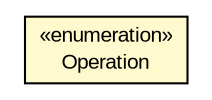 #!/usr/local/bin/dot
#
# Class diagram 
# Generated by UMLGraph version R5_6-24-gf6e263 (http://www.umlgraph.org/)
#

digraph G {
	edge [fontname="arial",fontsize=10,labelfontname="arial",labelfontsize=10];
	node [fontname="arial",fontsize=10,shape=plaintext];
	nodesep=0.25;
	ranksep=0.5;
	// eu.europa.esig.dss.xades.ProfileParameters.Operation
	c518603 [label=<<table title="eu.europa.esig.dss.xades.ProfileParameters.Operation" border="0" cellborder="1" cellspacing="0" cellpadding="2" port="p" bgcolor="lemonChiffon" href="./ProfileParameters.Operation.html">
		<tr><td><table border="0" cellspacing="0" cellpadding="1">
<tr><td align="center" balign="center"> &#171;enumeration&#187; </td></tr>
<tr><td align="center" balign="center"> Operation </td></tr>
		</table></td></tr>
		</table>>, URL="./ProfileParameters.Operation.html", fontname="arial", fontcolor="black", fontsize=10.0];
}

